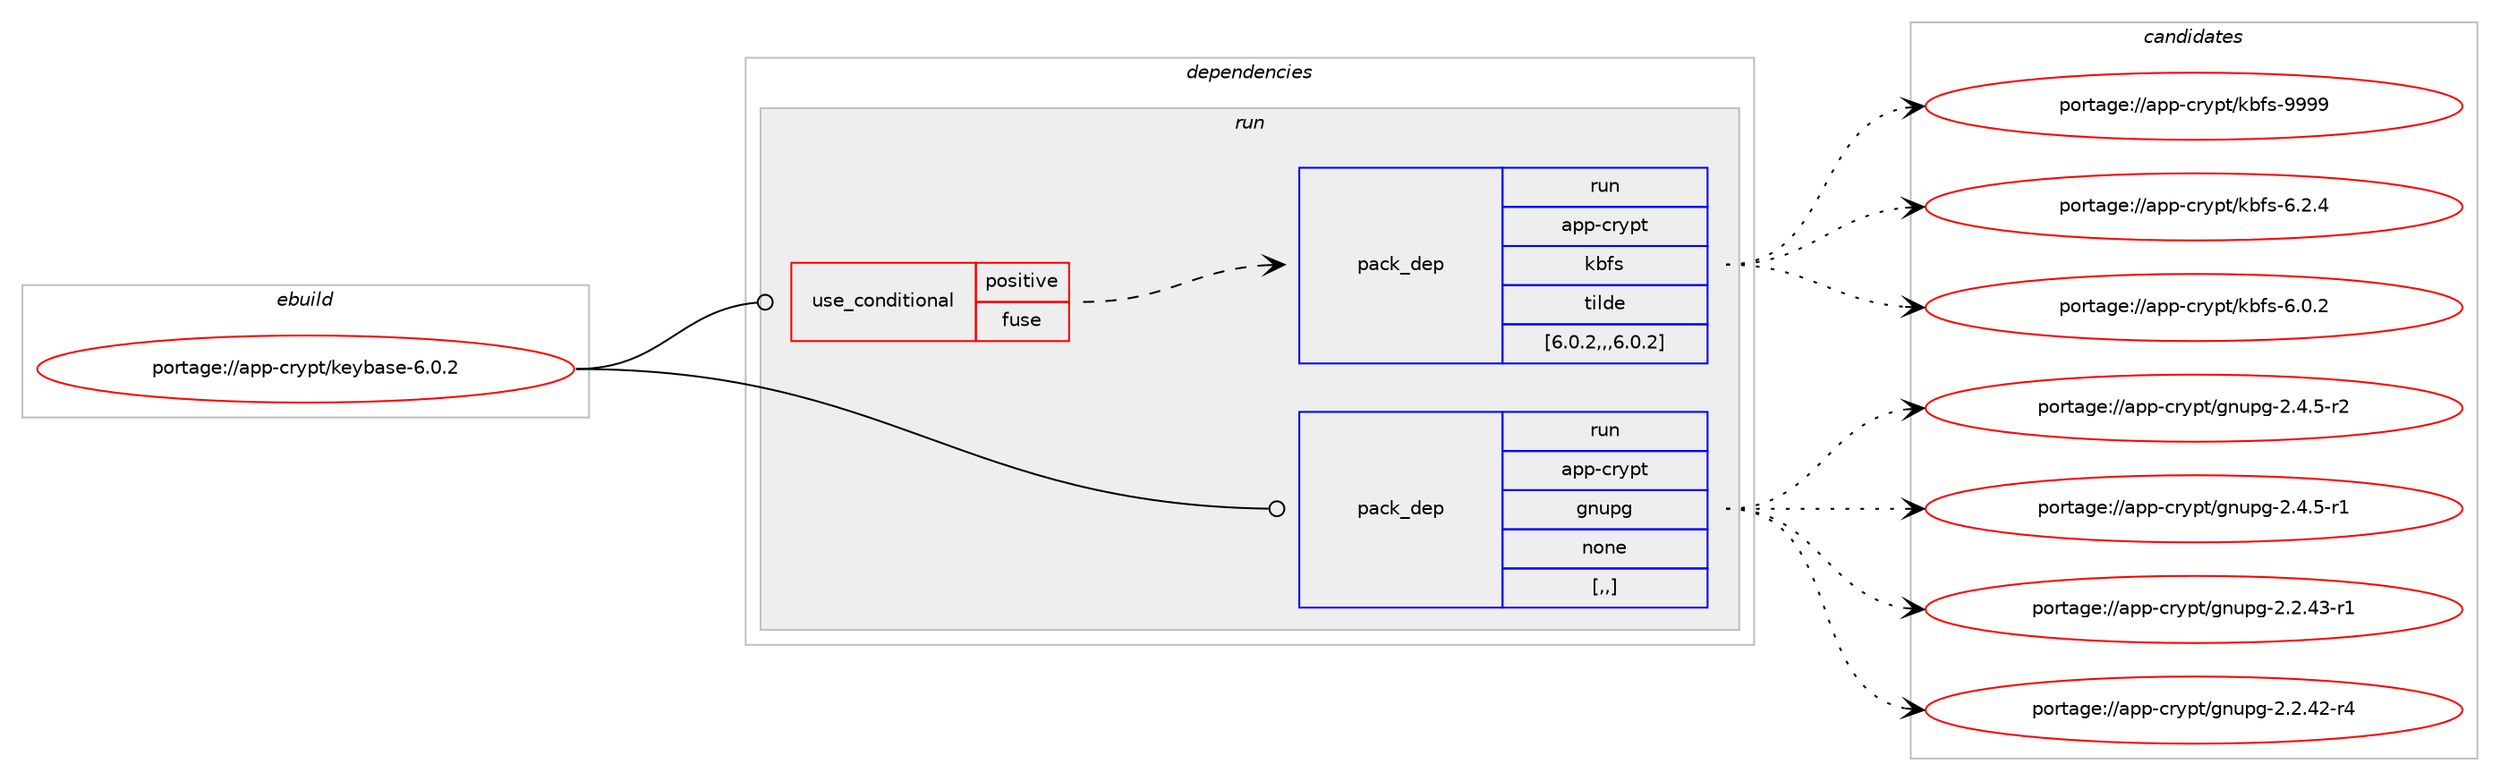 digraph prolog {

# *************
# Graph options
# *************

newrank=true;
concentrate=true;
compound=true;
graph [rankdir=LR,fontname=Helvetica,fontsize=10,ranksep=1.5];#, ranksep=2.5, nodesep=0.2];
edge  [arrowhead=vee];
node  [fontname=Helvetica,fontsize=10];

# **********
# The ebuild
# **********

subgraph cluster_leftcol {
color=gray;
label=<<i>ebuild</i>>;
id [label="portage://app-crypt/keybase-6.0.2", color=red, width=4, href="../app-crypt/keybase-6.0.2.svg"];
}

# ****************
# The dependencies
# ****************

subgraph cluster_midcol {
color=gray;
label=<<i>dependencies</i>>;
subgraph cluster_compile {
fillcolor="#eeeeee";
style=filled;
label=<<i>compile</i>>;
}
subgraph cluster_compileandrun {
fillcolor="#eeeeee";
style=filled;
label=<<i>compile and run</i>>;
}
subgraph cluster_run {
fillcolor="#eeeeee";
style=filled;
label=<<i>run</i>>;
subgraph cond3537 {
dependency13272 [label=<<TABLE BORDER="0" CELLBORDER="1" CELLSPACING="0" CELLPADDING="4"><TR><TD ROWSPAN="3" CELLPADDING="10">use_conditional</TD></TR><TR><TD>positive</TD></TR><TR><TD>fuse</TD></TR></TABLE>>, shape=none, color=red];
subgraph pack9659 {
dependency13273 [label=<<TABLE BORDER="0" CELLBORDER="1" CELLSPACING="0" CELLPADDING="4" WIDTH="220"><TR><TD ROWSPAN="6" CELLPADDING="30">pack_dep</TD></TR><TR><TD WIDTH="110">run</TD></TR><TR><TD>app-crypt</TD></TR><TR><TD>kbfs</TD></TR><TR><TD>tilde</TD></TR><TR><TD>[6.0.2,,,6.0.2]</TD></TR></TABLE>>, shape=none, color=blue];
}
dependency13272:e -> dependency13273:w [weight=20,style="dashed",arrowhead="vee"];
}
id:e -> dependency13272:w [weight=20,style="solid",arrowhead="odot"];
subgraph pack9660 {
dependency13274 [label=<<TABLE BORDER="0" CELLBORDER="1" CELLSPACING="0" CELLPADDING="4" WIDTH="220"><TR><TD ROWSPAN="6" CELLPADDING="30">pack_dep</TD></TR><TR><TD WIDTH="110">run</TD></TR><TR><TD>app-crypt</TD></TR><TR><TD>gnupg</TD></TR><TR><TD>none</TD></TR><TR><TD>[,,]</TD></TR></TABLE>>, shape=none, color=blue];
}
id:e -> dependency13274:w [weight=20,style="solid",arrowhead="odot"];
}
}

# **************
# The candidates
# **************

subgraph cluster_choices {
rank=same;
color=gray;
label=<<i>candidates</i>>;

subgraph choice9659 {
color=black;
nodesep=1;
choice97112112459911412111211647107981021154557575757 [label="portage://app-crypt/kbfs-9999", color=red, width=4,href="../app-crypt/kbfs-9999.svg"];
choice9711211245991141211121164710798102115455446504652 [label="portage://app-crypt/kbfs-6.2.4", color=red, width=4,href="../app-crypt/kbfs-6.2.4.svg"];
choice9711211245991141211121164710798102115455446484650 [label="portage://app-crypt/kbfs-6.0.2", color=red, width=4,href="../app-crypt/kbfs-6.0.2.svg"];
dependency13273:e -> choice97112112459911412111211647107981021154557575757:w [style=dotted,weight="100"];
dependency13273:e -> choice9711211245991141211121164710798102115455446504652:w [style=dotted,weight="100"];
dependency13273:e -> choice9711211245991141211121164710798102115455446484650:w [style=dotted,weight="100"];
}
subgraph choice9660 {
color=black;
nodesep=1;
choice971121124599114121112116471031101171121034550465246534511450 [label="portage://app-crypt/gnupg-2.4.5-r2", color=red, width=4,href="../app-crypt/gnupg-2.4.5-r2.svg"];
choice971121124599114121112116471031101171121034550465246534511449 [label="portage://app-crypt/gnupg-2.4.5-r1", color=red, width=4,href="../app-crypt/gnupg-2.4.5-r1.svg"];
choice97112112459911412111211647103110117112103455046504652514511449 [label="portage://app-crypt/gnupg-2.2.43-r1", color=red, width=4,href="../app-crypt/gnupg-2.2.43-r1.svg"];
choice97112112459911412111211647103110117112103455046504652504511452 [label="portage://app-crypt/gnupg-2.2.42-r4", color=red, width=4,href="../app-crypt/gnupg-2.2.42-r4.svg"];
dependency13274:e -> choice971121124599114121112116471031101171121034550465246534511450:w [style=dotted,weight="100"];
dependency13274:e -> choice971121124599114121112116471031101171121034550465246534511449:w [style=dotted,weight="100"];
dependency13274:e -> choice97112112459911412111211647103110117112103455046504652514511449:w [style=dotted,weight="100"];
dependency13274:e -> choice97112112459911412111211647103110117112103455046504652504511452:w [style=dotted,weight="100"];
}
}

}
